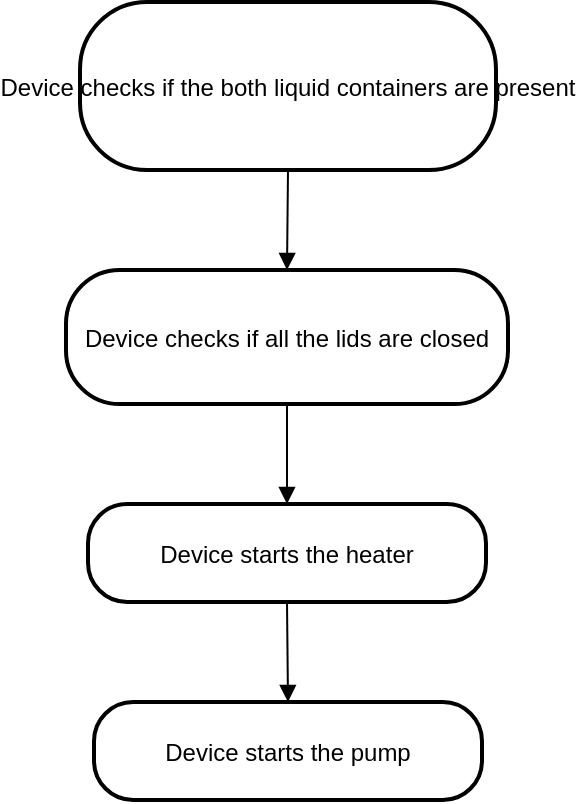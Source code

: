 <mxfile version="24.9.3">
  <diagram name="Page-1" id="QMVJnelpyTaod81eZ6ZX">
    <mxGraphModel>
      <root>
        <mxCell id="0" />
        <mxCell id="1" parent="0" />
        <mxCell id="2" value="Device checks if the both liquid containers are present" style="rounded=1;arcSize=40;strokeWidth=2" vertex="1" parent="1">
          <mxGeometry x="15" y="8" width="208" height="84" as="geometry" />
        </mxCell>
        <mxCell id="3" value="Device checks if all the lids are closed" style="rounded=1;arcSize=40;strokeWidth=2" vertex="1" parent="1">
          <mxGeometry x="8" y="142" width="221" height="67" as="geometry" />
        </mxCell>
        <mxCell id="4" value="Device starts the heater" style="rounded=1;arcSize=40;strokeWidth=2" vertex="1" parent="1">
          <mxGeometry x="19" y="259" width="199" height="49" as="geometry" />
        </mxCell>
        <mxCell id="5" value="Device starts the pump" style="rounded=1;arcSize=40;strokeWidth=2" vertex="1" parent="1">
          <mxGeometry x="22" y="358" width="194" height="49" as="geometry" />
        </mxCell>
        <mxCell id="6" value="" style="curved=1;startArrow=none;endArrow=block;exitX=0.5;exitY=1;entryX=0.5;entryY=0;" edge="1" parent="1" source="2" target="3">
          <mxGeometry relative="1" as="geometry">
            <Array as="points" />
          </mxGeometry>
        </mxCell>
        <mxCell id="7" value="" style="curved=1;startArrow=none;endArrow=block;exitX=0.5;exitY=1;entryX=0.5;entryY=0;" edge="1" parent="1" source="3" target="4">
          <mxGeometry relative="1" as="geometry">
            <Array as="points" />
          </mxGeometry>
        </mxCell>
        <mxCell id="8" value="" style="curved=1;startArrow=none;endArrow=block;exitX=0.5;exitY=1;entryX=0.5;entryY=0;" edge="1" parent="1" source="4" target="5">
          <mxGeometry relative="1" as="geometry">
            <Array as="points" />
          </mxGeometry>
        </mxCell>
      </root>
    </mxGraphModel>
  </diagram>
</mxfile>
